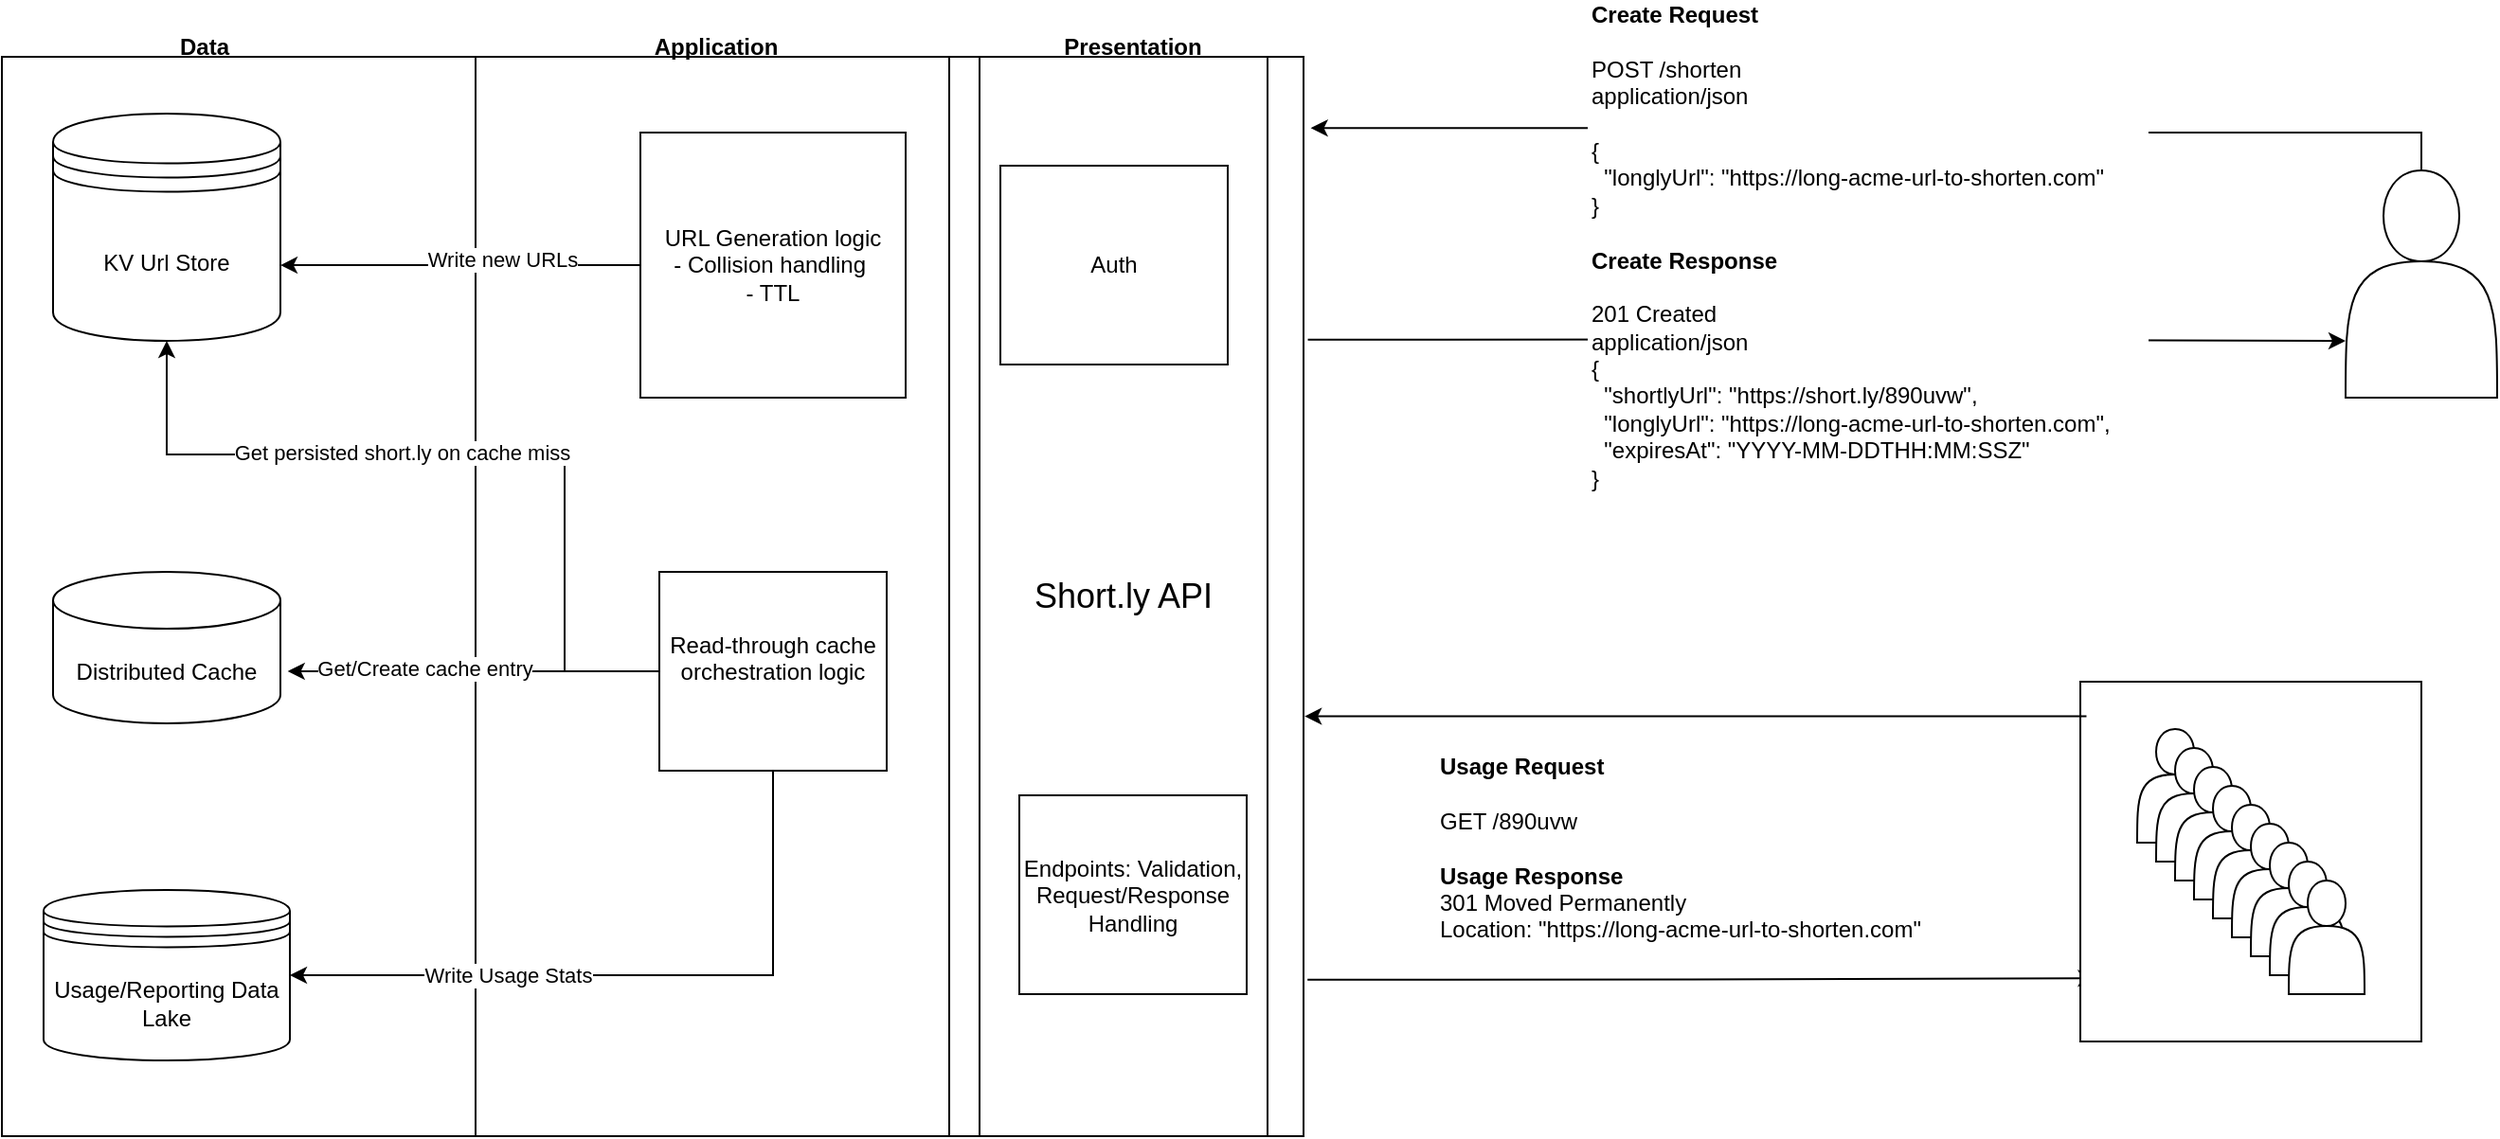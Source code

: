 <mxfile version="24.7.12">
  <diagram name="Page-1" id="ce2lQokXmLGuZG8tcmqd">
    <mxGraphModel dx="1829" dy="541" grid="1" gridSize="10" guides="1" tooltips="1" connect="1" arrows="1" fold="1" page="1" pageScale="1" pageWidth="827" pageHeight="1169" math="0" shadow="0">
      <root>
        <mxCell id="0" />
        <mxCell id="1" parent="0" />
        <mxCell id="ujxeKUffUeWoLccXir3N-5" value="&lt;div&gt;&lt;span style=&quot;background-color: initial;&quot;&gt;&lt;b&gt;Usage Request&amp;nbsp;&lt;/b&gt;&lt;/span&gt;&lt;/div&gt;&lt;div&gt;&lt;span style=&quot;background-color: initial;&quot;&gt;&lt;br&gt;&lt;/span&gt;&lt;/div&gt;&lt;div&gt;&lt;span style=&quot;background-color: initial;&quot;&gt;GET /890uvw&lt;/span&gt;&lt;br&gt;&lt;/div&gt;&lt;div&gt;&lt;div&gt;&lt;br&gt;&lt;/div&gt;&lt;/div&gt;&lt;div&gt;&lt;b&gt;Usage Response&lt;/b&gt;&lt;/div&gt;301 Moved Permanently&lt;div&gt;Location:&amp;nbsp;&lt;span style=&quot;background-color: initial;&quot;&gt;&quot;https://long-acme-url-to-shorten.com&quot;&lt;/span&gt;&lt;/div&gt;&lt;div style=&quot;&quot;&gt;&lt;br&gt;&lt;/div&gt;" style="text;html=1;align=left;verticalAlign=middle;whiteSpace=wrap;rounded=0;fillColor=default;" parent="1" vertex="1">
          <mxGeometry x="200" y="610" width="270" height="110" as="geometry" />
        </mxCell>
        <mxCell id="ujxeKUffUeWoLccXir3N-22" style="edgeStyle=orthogonalEdgeStyle;rounded=0;orthogonalLoop=1;jettySize=auto;html=1;entryX=0;entryY=0.75;entryDx=0;entryDy=0;exitX=1.012;exitY=0.262;exitDx=0;exitDy=0;exitPerimeter=0;" parent="1" source="ujxeKUffUeWoLccXir3N-6" edge="1" target="ujxeKUffUeWoLccXir3N-18">
          <mxGeometry relative="1" as="geometry">
            <mxPoint x="270" y="357.5" as="sourcePoint" />
            <mxPoint x="880" y="360.0" as="targetPoint" />
            <Array as="points" />
          </mxGeometry>
        </mxCell>
        <mxCell id="ujxeKUffUeWoLccXir3N-24" style="edgeStyle=orthogonalEdgeStyle;rounded=0;orthogonalLoop=1;jettySize=auto;html=1;entryX=0.043;entryY=0.824;entryDx=0;entryDy=0;exitX=1.011;exitY=0.855;exitDx=0;exitDy=0;exitPerimeter=0;entryPerimeter=0;" parent="1" source="ujxeKUffUeWoLccXir3N-6" target="ujxeKUffUeWoLccXir3N-16" edge="1">
          <mxGeometry relative="1" as="geometry" />
        </mxCell>
        <mxCell id="ujxeKUffUeWoLccXir3N-6" value="&lt;font style=&quot;font-size: 18px;&quot;&gt;Short.ly API&lt;/font&gt;" style="shape=process;whiteSpace=wrap;html=1;backgroundOutline=1;" parent="1" vertex="1">
          <mxGeometry x="-60" y="240" width="190" height="570" as="geometry" />
        </mxCell>
        <mxCell id="ujxeKUffUeWoLccXir3N-17" value="" style="group" parent="1" vertex="1" connectable="0">
          <mxGeometry x="540" y="570" width="180" height="190" as="geometry" />
        </mxCell>
        <mxCell id="ujxeKUffUeWoLccXir3N-16" value="" style="rounded=0;whiteSpace=wrap;html=1;" parent="ujxeKUffUeWoLccXir3N-17" vertex="1">
          <mxGeometry width="180" height="190" as="geometry" />
        </mxCell>
        <mxCell id="ujxeKUffUeWoLccXir3N-7" value="" style="shape=actor;whiteSpace=wrap;html=1;" parent="ujxeKUffUeWoLccXir3N-17" vertex="1">
          <mxGeometry x="30" y="25" width="40" height="60" as="geometry" />
        </mxCell>
        <mxCell id="ujxeKUffUeWoLccXir3N-8" value="" style="shape=actor;whiteSpace=wrap;html=1;" parent="ujxeKUffUeWoLccXir3N-17" vertex="1">
          <mxGeometry x="40" y="35" width="40" height="60" as="geometry" />
        </mxCell>
        <mxCell id="ujxeKUffUeWoLccXir3N-9" value="" style="shape=actor;whiteSpace=wrap;html=1;" parent="ujxeKUffUeWoLccXir3N-17" vertex="1">
          <mxGeometry x="50" y="45" width="40" height="60" as="geometry" />
        </mxCell>
        <mxCell id="ujxeKUffUeWoLccXir3N-10" value="" style="shape=actor;whiteSpace=wrap;html=1;" parent="ujxeKUffUeWoLccXir3N-17" vertex="1">
          <mxGeometry x="60" y="55" width="40" height="60" as="geometry" />
        </mxCell>
        <mxCell id="ujxeKUffUeWoLccXir3N-11" value="" style="shape=actor;whiteSpace=wrap;html=1;" parent="ujxeKUffUeWoLccXir3N-17" vertex="1">
          <mxGeometry x="70" y="65" width="40" height="60" as="geometry" />
        </mxCell>
        <mxCell id="ujxeKUffUeWoLccXir3N-12" value="" style="shape=actor;whiteSpace=wrap;html=1;" parent="ujxeKUffUeWoLccXir3N-17" vertex="1">
          <mxGeometry x="80" y="75" width="40" height="60" as="geometry" />
        </mxCell>
        <mxCell id="ujxeKUffUeWoLccXir3N-13" value="" style="shape=actor;whiteSpace=wrap;html=1;" parent="ujxeKUffUeWoLccXir3N-17" vertex="1">
          <mxGeometry x="90" y="85" width="40" height="60" as="geometry" />
        </mxCell>
        <mxCell id="ujxeKUffUeWoLccXir3N-14" value="" style="shape=actor;whiteSpace=wrap;html=1;" parent="ujxeKUffUeWoLccXir3N-17" vertex="1">
          <mxGeometry x="100" y="95" width="40" height="60" as="geometry" />
        </mxCell>
        <mxCell id="ujxeKUffUeWoLccXir3N-15" value="" style="shape=actor;whiteSpace=wrap;html=1;" parent="ujxeKUffUeWoLccXir3N-17" vertex="1">
          <mxGeometry x="110" y="105" width="40" height="60" as="geometry" />
        </mxCell>
        <mxCell id="ujxeKUffUeWoLccXir3N-18" value="" style="shape=actor;whiteSpace=wrap;html=1;" parent="1" vertex="1">
          <mxGeometry x="680" y="300" width="80" height="120" as="geometry" />
        </mxCell>
        <mxCell id="ujxeKUffUeWoLccXir3N-21" style="edgeStyle=orthogonalEdgeStyle;rounded=0;orthogonalLoop=1;jettySize=auto;html=1;exitX=0.5;exitY=0;exitDx=0;exitDy=0;entryX=1.02;entryY=0.066;entryDx=0;entryDy=0;entryPerimeter=0;" parent="1" source="ujxeKUffUeWoLccXir3N-18" target="ujxeKUffUeWoLccXir3N-6" edge="1">
          <mxGeometry relative="1" as="geometry">
            <mxPoint x="210" y="270" as="targetPoint" />
          </mxGeometry>
        </mxCell>
        <mxCell id="ujxeKUffUeWoLccXir3N-3" value="&lt;div&gt;&lt;b&gt;Create Request&lt;/b&gt;&lt;/div&gt;&lt;div&gt;&lt;br&gt;&lt;/div&gt;&lt;div&gt;POST /shorten&lt;div&gt;application/json&lt;/div&gt;&lt;div&gt;&lt;br&gt;&lt;/div&gt;&lt;div&gt;{&lt;/div&gt;&lt;div&gt;&amp;nbsp; &quot;longlyUrl&quot;: &quot;https://long-acme-url-to-shorten.com&quot;&lt;/div&gt;&lt;div&gt;}&lt;/div&gt;&lt;/div&gt;&lt;div&gt;&lt;br&gt;&lt;/div&gt;&lt;div&gt;&lt;b&gt;Create Response&lt;/b&gt;&lt;/div&gt;&lt;div&gt;&lt;br&gt;&lt;/div&gt;201 Created&lt;div&gt;application/json&lt;/div&gt;&lt;div style=&quot;&quot;&gt;&lt;font style=&quot;font-size: 12px;&quot;&gt;{&lt;/font&gt;&lt;/div&gt;&lt;div style=&quot;&quot;&gt;&lt;font style=&quot;font-size: 12px;&quot;&gt;&amp;nbsp; &quot;shortlyUrl&quot;: &quot;https://short.ly/890uvw&quot;,&lt;/font&gt;&lt;/div&gt;&lt;div style=&quot;&quot;&gt;&lt;font style=&quot;font-size: 12px;&quot;&gt;&amp;nbsp; &quot;longlyUrl&quot;: &quot;https://long-acme-url-to-shorten.com&quot;,&lt;/font&gt;&lt;/div&gt;&lt;div style=&quot;&quot;&gt;&lt;font style=&quot;font-size: 12px;&quot;&gt;&amp;nbsp; &quot;expiresAt&quot;: &quot;YYYY-MM-DDTHH:MM:SSZ&quot;&amp;nbsp;&lt;/font&gt;&lt;/div&gt;&lt;div style=&quot;&quot;&gt;&lt;font style=&quot;font-size: 12px;&quot;&gt;}&lt;/font&gt;&lt;/div&gt;" style="text;html=1;align=left;verticalAlign=middle;whiteSpace=wrap;rounded=0;fillColor=default;" parent="1" vertex="1">
          <mxGeometry x="280" y="210" width="296" height="260" as="geometry" />
        </mxCell>
        <mxCell id="ujxeKUffUeWoLccXir3N-23" style="edgeStyle=orthogonalEdgeStyle;rounded=0;orthogonalLoop=1;jettySize=auto;html=1;entryX=1.003;entryY=0.611;entryDx=0;entryDy=0;entryPerimeter=0;exitX=0.018;exitY=0.096;exitDx=0;exitDy=0;exitPerimeter=0;" parent="1" target="ujxeKUffUeWoLccXir3N-6" edge="1" source="ujxeKUffUeWoLccXir3N-16">
          <mxGeometry relative="1" as="geometry">
            <mxPoint x="810" y="527" as="sourcePoint" />
          </mxGeometry>
        </mxCell>
        <mxCell id="ujxeKUffUeWoLccXir3N-38" value="" style="rounded=0;whiteSpace=wrap;html=1;" parent="1" vertex="1">
          <mxGeometry x="-307" y="240" width="250" height="570" as="geometry" />
        </mxCell>
        <mxCell id="pKKKAvLooT5i3rfptj-m-1" value="" style="rounded=0;whiteSpace=wrap;html=1;" vertex="1" parent="1">
          <mxGeometry x="-557" y="240" width="250" height="570" as="geometry" />
        </mxCell>
        <mxCell id="pKKKAvLooT5i3rfptj-m-2" value="Data" style="text;html=1;align=center;verticalAlign=middle;whiteSpace=wrap;rounded=0;fontStyle=1" vertex="1" parent="1">
          <mxGeometry x="-480" y="220" width="60" height="30" as="geometry" />
        </mxCell>
        <mxCell id="pKKKAvLooT5i3rfptj-m-3" value="Application" style="text;html=1;align=center;verticalAlign=middle;whiteSpace=wrap;rounded=0;fontStyle=1" vertex="1" parent="1">
          <mxGeometry x="-210" y="220" width="60" height="30" as="geometry" />
        </mxCell>
        <mxCell id="ujxeKUffUeWoLccXir3N-37" value="Usage/Reporting Data Lake" style="shape=datastore;whiteSpace=wrap;html=1;" parent="1" vertex="1">
          <mxGeometry x="-535" y="680" width="130" height="90" as="geometry" />
        </mxCell>
        <mxCell id="ujxeKUffUeWoLccXir3N-25" value="KV Url Store" style="shape=datastore;whiteSpace=wrap;html=1;" parent="1" vertex="1">
          <mxGeometry x="-530" y="270" width="120" height="120" as="geometry" />
        </mxCell>
        <mxCell id="ujxeKUffUeWoLccXir3N-26" value="Distributed Cache" style="shape=cylinder3;whiteSpace=wrap;html=1;boundedLbl=1;backgroundOutline=1;size=15;" parent="1" vertex="1">
          <mxGeometry x="-530" y="512" width="120" height="80" as="geometry" />
        </mxCell>
        <mxCell id="ujxeKUffUeWoLccXir3N-45" style="edgeStyle=orthogonalEdgeStyle;rounded=0;orthogonalLoop=1;jettySize=auto;html=1;entryX=1;entryY=0.667;entryDx=0;entryDy=0;entryPerimeter=0;" parent="1" source="ujxeKUffUeWoLccXir3N-27" target="ujxeKUffUeWoLccXir3N-25" edge="1">
          <mxGeometry relative="1" as="geometry">
            <Array as="points" />
          </mxGeometry>
        </mxCell>
        <mxCell id="ujxeKUffUeWoLccXir3N-46" value="Write new URLs" style="edgeLabel;html=1;align=center;verticalAlign=middle;resizable=0;points=[];" parent="ujxeKUffUeWoLccXir3N-45" vertex="1" connectable="0">
          <mxGeometry x="-0.232" y="-3" relative="1" as="geometry">
            <mxPoint as="offset" />
          </mxGeometry>
        </mxCell>
        <mxCell id="ujxeKUffUeWoLccXir3N-27" value="URL Generation logic&lt;div&gt;- Collision handling&lt;span style=&quot;background-color: initial;&quot;&gt;&amp;nbsp;&lt;/span&gt;&lt;/div&gt;&lt;div&gt;&lt;span style=&quot;background-color: initial;&quot;&gt;- TTL&lt;/span&gt;&lt;/div&gt;" style="rounded=0;whiteSpace=wrap;html=1;" parent="1" vertex="1">
          <mxGeometry x="-220" y="280" width="140" height="140" as="geometry" />
        </mxCell>
        <mxCell id="pKKKAvLooT5i3rfptj-m-4" style="edgeStyle=orthogonalEdgeStyle;rounded=0;orthogonalLoop=1;jettySize=auto;html=1;entryX=1;entryY=0.5;entryDx=0;entryDy=0;exitX=0.5;exitY=1;exitDx=0;exitDy=0;" edge="1" parent="1" source="ujxeKUffUeWoLccXir3N-30" target="ujxeKUffUeWoLccXir3N-37">
          <mxGeometry relative="1" as="geometry">
            <Array as="points">
              <mxPoint x="-150" y="725" />
            </Array>
          </mxGeometry>
        </mxCell>
        <mxCell id="ujxeKUffUeWoLccXir3N-30" value="Read-through cache orchestration logic&lt;div&gt;&lt;br&gt;&lt;/div&gt;" style="rounded=0;whiteSpace=wrap;html=1;" parent="1" vertex="1">
          <mxGeometry x="-210" y="512" width="120" height="105" as="geometry" />
        </mxCell>
        <mxCell id="ujxeKUffUeWoLccXir3N-33" style="edgeStyle=orthogonalEdgeStyle;rounded=0;orthogonalLoop=1;jettySize=auto;html=1;exitX=0;exitY=0.5;exitDx=0;exitDy=0;entryX=1.032;entryY=0.656;entryDx=0;entryDy=0;entryPerimeter=0;" parent="1" source="ujxeKUffUeWoLccXir3N-30" target="ujxeKUffUeWoLccXir3N-26" edge="1">
          <mxGeometry relative="1" as="geometry">
            <mxPoint x="-400" y="552" as="targetPoint" />
            <Array as="points" />
          </mxGeometry>
        </mxCell>
        <mxCell id="ujxeKUffUeWoLccXir3N-36" value="Get/Create cache entry" style="edgeLabel;html=1;align=center;verticalAlign=middle;resizable=0;points=[];" parent="ujxeKUffUeWoLccXir3N-33" vertex="1" connectable="0">
          <mxGeometry x="0.061" y="-2" relative="1" as="geometry">
            <mxPoint x="-20" as="offset" />
          </mxGeometry>
        </mxCell>
        <mxCell id="ujxeKUffUeWoLccXir3N-34" style="edgeStyle=orthogonalEdgeStyle;rounded=0;orthogonalLoop=1;jettySize=auto;html=1;entryX=0.5;entryY=1;entryDx=0;entryDy=0;exitX=0;exitY=0.5;exitDx=0;exitDy=0;" parent="1" source="ujxeKUffUeWoLccXir3N-30" target="ujxeKUffUeWoLccXir3N-25" edge="1">
          <mxGeometry relative="1" as="geometry">
            <Array as="points">
              <mxPoint x="-260" y="565" />
              <mxPoint x="-260" y="450" />
              <mxPoint x="-470" y="450" />
            </Array>
          </mxGeometry>
        </mxCell>
        <mxCell id="ujxeKUffUeWoLccXir3N-35" value="Get persisted short.ly on cache miss" style="edgeLabel;html=1;align=center;verticalAlign=middle;resizable=0;points=[];" parent="ujxeKUffUeWoLccXir3N-34" vertex="1" connectable="0">
          <mxGeometry x="0.156" y="-1" relative="1" as="geometry">
            <mxPoint as="offset" />
          </mxGeometry>
        </mxCell>
        <mxCell id="pKKKAvLooT5i3rfptj-m-5" value="Write Usage Stats" style="edgeLabel;html=1;align=center;verticalAlign=middle;resizable=0;points=[];" vertex="1" connectable="0" parent="1">
          <mxGeometry x="-289.996" y="724.999" as="geometry" />
        </mxCell>
        <mxCell id="pKKKAvLooT5i3rfptj-m-6" value="Auth" style="rounded=0;whiteSpace=wrap;html=1;" vertex="1" parent="1">
          <mxGeometry x="-30" y="297.5" width="120" height="105" as="geometry" />
        </mxCell>
        <mxCell id="pKKKAvLooT5i3rfptj-m-7" value="Endpoints: Validation, Request/Response Handling" style="rounded=0;whiteSpace=wrap;html=1;" vertex="1" parent="1">
          <mxGeometry x="-20" y="630" width="120" height="105" as="geometry" />
        </mxCell>
        <mxCell id="pKKKAvLooT5i3rfptj-m-10" value="Presentation" style="text;html=1;align=center;verticalAlign=middle;whiteSpace=wrap;rounded=0;fontStyle=1" vertex="1" parent="1">
          <mxGeometry x="10" y="220" width="60" height="30" as="geometry" />
        </mxCell>
      </root>
    </mxGraphModel>
  </diagram>
</mxfile>
